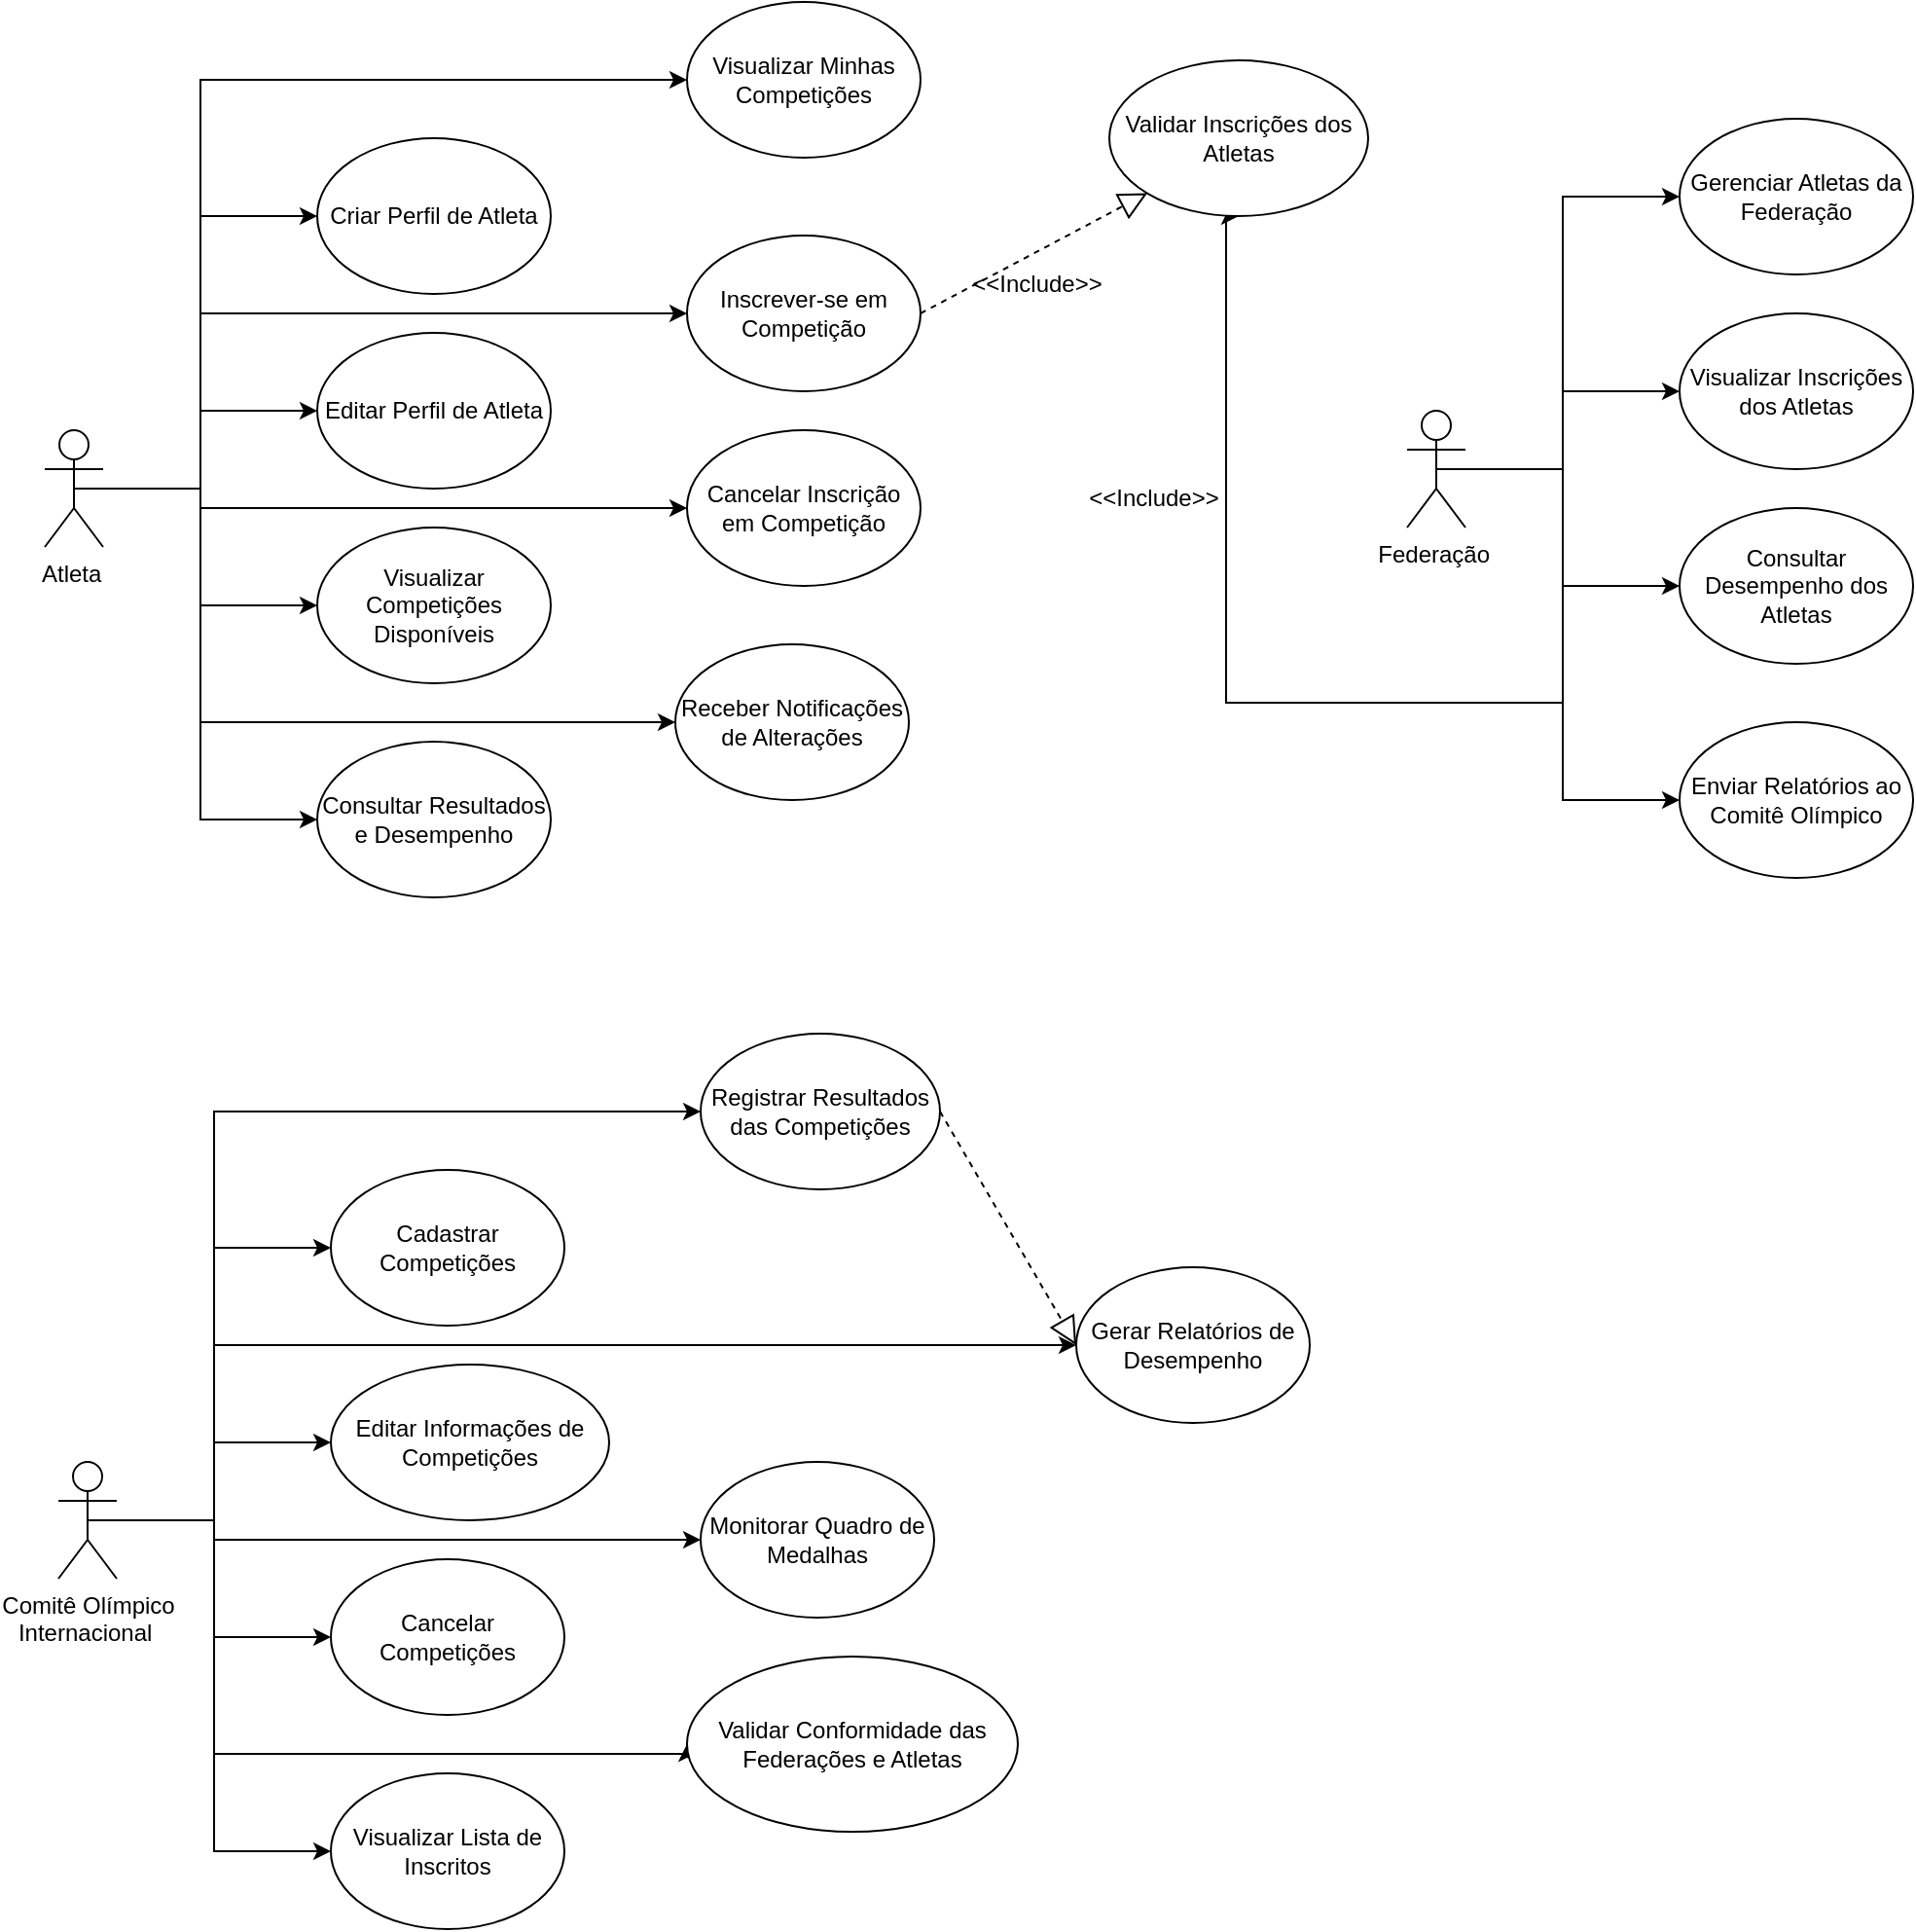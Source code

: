 <mxfile version="28.2.7">
  <diagram name="Página-1" id="nJwkkGnXdFI2yyvV_-uk">
    <mxGraphModel dx="1358" dy="1909" grid="1" gridSize="10" guides="1" tooltips="1" connect="1" arrows="1" fold="1" page="1" pageScale="1" pageWidth="827" pageHeight="1169" math="0" shadow="0">
      <root>
        <mxCell id="0" />
        <mxCell id="1" parent="0" />
        <mxCell id="6rhwbyEfm432iOqaIUgF-7" style="edgeStyle=orthogonalEdgeStyle;rounded=0;orthogonalLoop=1;jettySize=auto;html=1;entryX=0;entryY=0.5;entryDx=0;entryDy=0;" edge="1" parent="1" source="6rhwbyEfm432iOqaIUgF-1" target="6rhwbyEfm432iOqaIUgF-6">
          <mxGeometry relative="1" as="geometry">
            <Array as="points">
              <mxPoint x="240" y="150" />
              <mxPoint x="240" y="110" />
            </Array>
          </mxGeometry>
        </mxCell>
        <mxCell id="6rhwbyEfm432iOqaIUgF-15" style="edgeStyle=orthogonalEdgeStyle;rounded=0;orthogonalLoop=1;jettySize=auto;html=1;" edge="1" parent="1" source="6rhwbyEfm432iOqaIUgF-1" target="6rhwbyEfm432iOqaIUgF-11">
          <mxGeometry relative="1" as="geometry">
            <Array as="points">
              <mxPoint x="240" y="150" />
              <mxPoint x="240" y="-60" />
            </Array>
          </mxGeometry>
        </mxCell>
        <mxCell id="6rhwbyEfm432iOqaIUgF-16" style="edgeStyle=orthogonalEdgeStyle;rounded=0;orthogonalLoop=1;jettySize=auto;html=1;entryX=0;entryY=0.5;entryDx=0;entryDy=0;" edge="1" parent="1" source="6rhwbyEfm432iOqaIUgF-1" target="6rhwbyEfm432iOqaIUgF-9">
          <mxGeometry relative="1" as="geometry">
            <Array as="points">
              <mxPoint x="240" y="150" />
              <mxPoint x="240" y="60" />
            </Array>
          </mxGeometry>
        </mxCell>
        <mxCell id="6rhwbyEfm432iOqaIUgF-17" style="edgeStyle=orthogonalEdgeStyle;rounded=0;orthogonalLoop=1;jettySize=auto;html=1;entryX=0;entryY=0.5;entryDx=0;entryDy=0;" edge="1" parent="1" source="6rhwbyEfm432iOqaIUgF-1" target="6rhwbyEfm432iOqaIUgF-10">
          <mxGeometry relative="1" as="geometry">
            <Array as="points">
              <mxPoint x="240" y="10" />
              <mxPoint x="240" y="160" />
              <mxPoint x="470" y="160" />
            </Array>
          </mxGeometry>
        </mxCell>
        <mxCell id="6rhwbyEfm432iOqaIUgF-18" style="edgeStyle=orthogonalEdgeStyle;rounded=0;orthogonalLoop=1;jettySize=auto;html=1;entryX=0;entryY=0.5;entryDx=0;entryDy=0;" edge="1" parent="1" source="6rhwbyEfm432iOqaIUgF-1" target="6rhwbyEfm432iOqaIUgF-8">
          <mxGeometry relative="1" as="geometry">
            <Array as="points">
              <mxPoint x="240" y="150" />
              <mxPoint x="240" y="210" />
            </Array>
          </mxGeometry>
        </mxCell>
        <mxCell id="6rhwbyEfm432iOqaIUgF-19" style="edgeStyle=orthogonalEdgeStyle;rounded=0;orthogonalLoop=1;jettySize=auto;html=1;entryX=0;entryY=0.5;entryDx=0;entryDy=0;" edge="1" parent="1" source="6rhwbyEfm432iOqaIUgF-1" target="6rhwbyEfm432iOqaIUgF-14">
          <mxGeometry relative="1" as="geometry">
            <Array as="points">
              <mxPoint x="240" y="150" />
              <mxPoint x="240" y="320" />
            </Array>
          </mxGeometry>
        </mxCell>
        <mxCell id="6rhwbyEfm432iOqaIUgF-20" style="edgeStyle=orthogonalEdgeStyle;rounded=0;orthogonalLoop=1;jettySize=auto;html=1;entryX=0;entryY=0.5;entryDx=0;entryDy=0;exitX=0.5;exitY=0;exitDx=0;exitDy=0;exitPerimeter=0;" edge="1" parent="1" source="6rhwbyEfm432iOqaIUgF-1" target="6rhwbyEfm432iOqaIUgF-12">
          <mxGeometry relative="1" as="geometry">
            <mxPoint x="220" y="170" as="sourcePoint" />
            <Array as="points">
              <mxPoint x="175" y="150" />
              <mxPoint x="240" y="150" />
              <mxPoint x="240" y="270" />
            </Array>
          </mxGeometry>
        </mxCell>
        <mxCell id="6rhwbyEfm432iOqaIUgF-22" style="edgeStyle=orthogonalEdgeStyle;rounded=0;orthogonalLoop=1;jettySize=auto;html=1;entryX=0;entryY=0.5;entryDx=0;entryDy=0;exitX=0.5;exitY=0.5;exitDx=0;exitDy=0;exitPerimeter=0;" edge="1" parent="1" source="6rhwbyEfm432iOqaIUgF-1" target="6rhwbyEfm432iOqaIUgF-4">
          <mxGeometry relative="1" as="geometry">
            <Array as="points">
              <mxPoint x="240" y="150" />
              <mxPoint x="240" y="10" />
            </Array>
          </mxGeometry>
        </mxCell>
        <mxCell id="6rhwbyEfm432iOqaIUgF-1" value="Atleta&amp;nbsp;" style="shape=umlActor;verticalLabelPosition=bottom;verticalAlign=top;html=1;outlineConnect=0;" vertex="1" parent="1">
          <mxGeometry x="160" y="120" width="30" height="60" as="geometry" />
        </mxCell>
        <mxCell id="6rhwbyEfm432iOqaIUgF-4" value="Criar Perfil de Atleta" style="ellipse;whiteSpace=wrap;html=1;" vertex="1" parent="1">
          <mxGeometry x="300" y="-30" width="120" height="80" as="geometry" />
        </mxCell>
        <mxCell id="6rhwbyEfm432iOqaIUgF-6" value="Editar Perfil de Atleta" style="ellipse;whiteSpace=wrap;html=1;" vertex="1" parent="1">
          <mxGeometry x="300" y="70" width="120" height="80" as="geometry" />
        </mxCell>
        <mxCell id="6rhwbyEfm432iOqaIUgF-8" value="Visualizar Competições Disponíveis" style="ellipse;whiteSpace=wrap;html=1;" vertex="1" parent="1">
          <mxGeometry x="300" y="170" width="120" height="80" as="geometry" />
        </mxCell>
        <mxCell id="6rhwbyEfm432iOqaIUgF-9" value="Inscrever-se em Competição" style="ellipse;whiteSpace=wrap;html=1;" vertex="1" parent="1">
          <mxGeometry x="490" y="20" width="120" height="80" as="geometry" />
        </mxCell>
        <mxCell id="6rhwbyEfm432iOqaIUgF-10" value="Cancelar Inscrição em Competição" style="ellipse;whiteSpace=wrap;html=1;" vertex="1" parent="1">
          <mxGeometry x="490" y="120" width="120" height="80" as="geometry" />
        </mxCell>
        <mxCell id="6rhwbyEfm432iOqaIUgF-11" value="Visualizar Minhas Competições" style="ellipse;whiteSpace=wrap;html=1;" vertex="1" parent="1">
          <mxGeometry x="490" y="-100" width="120" height="80" as="geometry" />
        </mxCell>
        <mxCell id="6rhwbyEfm432iOqaIUgF-12" value="Receber Notificações de Alterações" style="ellipse;whiteSpace=wrap;html=1;" vertex="1" parent="1">
          <mxGeometry x="484" y="230" width="120" height="80" as="geometry" />
        </mxCell>
        <mxCell id="6rhwbyEfm432iOqaIUgF-14" value="Consultar Resultados e Desempenho" style="ellipse;whiteSpace=wrap;html=1;" vertex="1" parent="1">
          <mxGeometry x="300" y="280" width="120" height="80" as="geometry" />
        </mxCell>
        <mxCell id="6rhwbyEfm432iOqaIUgF-23" style="edgeStyle=orthogonalEdgeStyle;rounded=0;orthogonalLoop=1;jettySize=auto;html=1;entryX=0;entryY=0.5;entryDx=0;entryDy=0;" edge="1" parent="1" source="6rhwbyEfm432iOqaIUgF-31" target="6rhwbyEfm432iOqaIUgF-33">
          <mxGeometry relative="1" as="geometry">
            <Array as="points">
              <mxPoint x="940" y="140" />
              <mxPoint x="940" y="100" />
            </Array>
          </mxGeometry>
        </mxCell>
        <mxCell id="6rhwbyEfm432iOqaIUgF-27" style="edgeStyle=orthogonalEdgeStyle;rounded=0;orthogonalLoop=1;jettySize=auto;html=1;entryX=0;entryY=0.5;entryDx=0;entryDy=0;" edge="1" parent="1" source="6rhwbyEfm432iOqaIUgF-31" target="6rhwbyEfm432iOqaIUgF-34">
          <mxGeometry relative="1" as="geometry">
            <Array as="points">
              <mxPoint x="940" y="140" />
              <mxPoint x="940" y="200" />
            </Array>
          </mxGeometry>
        </mxCell>
        <mxCell id="6rhwbyEfm432iOqaIUgF-28" style="edgeStyle=orthogonalEdgeStyle;rounded=0;orthogonalLoop=1;jettySize=auto;html=1;entryX=0;entryY=0.5;entryDx=0;entryDy=0;" edge="1" parent="1" source="6rhwbyEfm432iOqaIUgF-31" target="6rhwbyEfm432iOqaIUgF-39">
          <mxGeometry relative="1" as="geometry">
            <Array as="points">
              <mxPoint x="940" y="140" />
              <mxPoint x="940" y="310" />
            </Array>
          </mxGeometry>
        </mxCell>
        <mxCell id="6rhwbyEfm432iOqaIUgF-29" style="edgeStyle=orthogonalEdgeStyle;rounded=0;orthogonalLoop=1;jettySize=auto;html=1;entryX=0.5;entryY=1;entryDx=0;entryDy=0;exitX=0.5;exitY=0;exitDx=0;exitDy=0;exitPerimeter=0;" edge="1" parent="1" source="6rhwbyEfm432iOqaIUgF-31" target="6rhwbyEfm432iOqaIUgF-38">
          <mxGeometry relative="1" as="geometry">
            <mxPoint x="920" y="160" as="sourcePoint" />
            <Array as="points">
              <mxPoint x="875" y="140" />
              <mxPoint x="940" y="140" />
              <mxPoint x="940" y="260" />
              <mxPoint x="767" y="260" />
            </Array>
          </mxGeometry>
        </mxCell>
        <mxCell id="6rhwbyEfm432iOqaIUgF-30" style="edgeStyle=orthogonalEdgeStyle;rounded=0;orthogonalLoop=1;jettySize=auto;html=1;entryX=0;entryY=0.5;entryDx=0;entryDy=0;exitX=0.5;exitY=0.5;exitDx=0;exitDy=0;exitPerimeter=0;" edge="1" parent="1" source="6rhwbyEfm432iOqaIUgF-31" target="6rhwbyEfm432iOqaIUgF-32">
          <mxGeometry relative="1" as="geometry">
            <Array as="points">
              <mxPoint x="940" y="140" />
              <mxPoint x="940" />
            </Array>
          </mxGeometry>
        </mxCell>
        <mxCell id="6rhwbyEfm432iOqaIUgF-31" value="Federação&amp;nbsp;" style="shape=umlActor;verticalLabelPosition=bottom;verticalAlign=top;html=1;outlineConnect=0;" vertex="1" parent="1">
          <mxGeometry x="860" y="110" width="30" height="60" as="geometry" />
        </mxCell>
        <mxCell id="6rhwbyEfm432iOqaIUgF-32" value="Gerenciar Atletas da Federação" style="ellipse;whiteSpace=wrap;html=1;" vertex="1" parent="1">
          <mxGeometry x="1000" y="-40" width="120" height="80" as="geometry" />
        </mxCell>
        <mxCell id="6rhwbyEfm432iOqaIUgF-33" value="Visualizar Inscrições dos Atletas" style="ellipse;whiteSpace=wrap;html=1;" vertex="1" parent="1">
          <mxGeometry x="1000" y="60" width="120" height="80" as="geometry" />
        </mxCell>
        <mxCell id="6rhwbyEfm432iOqaIUgF-34" value="Consultar Desempenho dos Atletas" style="ellipse;whiteSpace=wrap;html=1;" vertex="1" parent="1">
          <mxGeometry x="1000" y="160" width="120" height="80" as="geometry" />
        </mxCell>
        <mxCell id="6rhwbyEfm432iOqaIUgF-38" value="Validar Inscrições dos Atletas" style="ellipse;whiteSpace=wrap;html=1;" vertex="1" parent="1">
          <mxGeometry x="707" y="-70" width="133" height="80" as="geometry" />
        </mxCell>
        <mxCell id="6rhwbyEfm432iOqaIUgF-39" value="Enviar Relatórios ao Comitê Olímpico" style="ellipse;whiteSpace=wrap;html=1;" vertex="1" parent="1">
          <mxGeometry x="1000" y="270" width="120" height="80" as="geometry" />
        </mxCell>
        <mxCell id="6rhwbyEfm432iOqaIUgF-45" value="" style="endArrow=block;dashed=1;endFill=0;endSize=12;html=1;rounded=0;exitX=1;exitY=0.5;exitDx=0;exitDy=0;entryX=0;entryY=1;entryDx=0;entryDy=0;" edge="1" parent="1" source="6rhwbyEfm432iOqaIUgF-9" target="6rhwbyEfm432iOqaIUgF-38">
          <mxGeometry width="160" relative="1" as="geometry">
            <mxPoint x="630" y="80" as="sourcePoint" />
            <mxPoint x="790" y="80" as="targetPoint" />
          </mxGeometry>
        </mxCell>
        <mxCell id="6rhwbyEfm432iOqaIUgF-46" value="&amp;lt;&amp;lt;Include&amp;gt;&amp;gt;" style="text;html=1;whiteSpace=wrap;strokeColor=none;fillColor=none;align=center;verticalAlign=middle;rounded=0;" vertex="1" parent="1">
          <mxGeometry x="640" y="30" width="60" height="30" as="geometry" />
        </mxCell>
        <mxCell id="6rhwbyEfm432iOqaIUgF-78" style="edgeStyle=orthogonalEdgeStyle;rounded=0;orthogonalLoop=1;jettySize=auto;html=1;entryX=0;entryY=0.5;entryDx=0;entryDy=0;" edge="1" parent="1" source="6rhwbyEfm432iOqaIUgF-86" target="6rhwbyEfm432iOqaIUgF-88">
          <mxGeometry relative="1" as="geometry">
            <Array as="points">
              <mxPoint x="247" y="680" />
              <mxPoint x="247" y="640" />
            </Array>
          </mxGeometry>
        </mxCell>
        <mxCell id="6rhwbyEfm432iOqaIUgF-79" style="edgeStyle=orthogonalEdgeStyle;rounded=0;orthogonalLoop=1;jettySize=auto;html=1;" edge="1" parent="1" source="6rhwbyEfm432iOqaIUgF-86" target="6rhwbyEfm432iOqaIUgF-92">
          <mxGeometry relative="1" as="geometry">
            <Array as="points">
              <mxPoint x="247" y="680" />
              <mxPoint x="247" y="470" />
            </Array>
          </mxGeometry>
        </mxCell>
        <mxCell id="6rhwbyEfm432iOqaIUgF-80" style="edgeStyle=orthogonalEdgeStyle;rounded=0;orthogonalLoop=1;jettySize=auto;html=1;entryX=0;entryY=0.5;entryDx=0;entryDy=0;" edge="1" parent="1" source="6rhwbyEfm432iOqaIUgF-86" target="6rhwbyEfm432iOqaIUgF-90">
          <mxGeometry relative="1" as="geometry">
            <Array as="points">
              <mxPoint x="247" y="680" />
              <mxPoint x="247" y="590" />
              <mxPoint x="680" y="590" />
            </Array>
            <mxPoint x="770" y="540" as="targetPoint" />
          </mxGeometry>
        </mxCell>
        <mxCell id="6rhwbyEfm432iOqaIUgF-81" style="edgeStyle=orthogonalEdgeStyle;rounded=0;orthogonalLoop=1;jettySize=auto;html=1;entryX=0;entryY=0.5;entryDx=0;entryDy=0;" edge="1" parent="1" source="6rhwbyEfm432iOqaIUgF-86" target="6rhwbyEfm432iOqaIUgF-91">
          <mxGeometry relative="1" as="geometry">
            <Array as="points">
              <mxPoint x="247" y="540" />
              <mxPoint x="247" y="690" />
              <mxPoint x="477" y="690" />
            </Array>
          </mxGeometry>
        </mxCell>
        <mxCell id="6rhwbyEfm432iOqaIUgF-82" style="edgeStyle=orthogonalEdgeStyle;rounded=0;orthogonalLoop=1;jettySize=auto;html=1;entryX=0;entryY=0.5;entryDx=0;entryDy=0;" edge="1" parent="1" source="6rhwbyEfm432iOqaIUgF-86" target="6rhwbyEfm432iOqaIUgF-89">
          <mxGeometry relative="1" as="geometry">
            <Array as="points">
              <mxPoint x="247" y="680" />
              <mxPoint x="247" y="740" />
            </Array>
          </mxGeometry>
        </mxCell>
        <mxCell id="6rhwbyEfm432iOqaIUgF-83" style="edgeStyle=orthogonalEdgeStyle;rounded=0;orthogonalLoop=1;jettySize=auto;html=1;entryX=0;entryY=0.5;entryDx=0;entryDy=0;" edge="1" parent="1" source="6rhwbyEfm432iOqaIUgF-86" target="6rhwbyEfm432iOqaIUgF-94">
          <mxGeometry relative="1" as="geometry">
            <Array as="points">
              <mxPoint x="247" y="680" />
              <mxPoint x="247" y="850" />
            </Array>
          </mxGeometry>
        </mxCell>
        <mxCell id="6rhwbyEfm432iOqaIUgF-84" style="edgeStyle=orthogonalEdgeStyle;rounded=0;orthogonalLoop=1;jettySize=auto;html=1;entryX=0;entryY=0.5;entryDx=0;entryDy=0;exitX=0.5;exitY=0;exitDx=0;exitDy=0;exitPerimeter=0;" edge="1" parent="1" source="6rhwbyEfm432iOqaIUgF-86" target="6rhwbyEfm432iOqaIUgF-93">
          <mxGeometry relative="1" as="geometry">
            <mxPoint x="227" y="700" as="sourcePoint" />
            <Array as="points">
              <mxPoint x="182" y="680" />
              <mxPoint x="247" y="680" />
              <mxPoint x="247" y="800" />
            </Array>
          </mxGeometry>
        </mxCell>
        <mxCell id="6rhwbyEfm432iOqaIUgF-85" style="edgeStyle=orthogonalEdgeStyle;rounded=0;orthogonalLoop=1;jettySize=auto;html=1;entryX=0;entryY=0.5;entryDx=0;entryDy=0;exitX=0.5;exitY=0.5;exitDx=0;exitDy=0;exitPerimeter=0;" edge="1" parent="1" source="6rhwbyEfm432iOqaIUgF-86" target="6rhwbyEfm432iOqaIUgF-87">
          <mxGeometry relative="1" as="geometry">
            <Array as="points">
              <mxPoint x="247" y="680" />
              <mxPoint x="247" y="540" />
            </Array>
          </mxGeometry>
        </mxCell>
        <mxCell id="6rhwbyEfm432iOqaIUgF-86" value="Comitê Olímpico &lt;br&gt;Internacional&amp;nbsp;" style="shape=umlActor;verticalLabelPosition=bottom;verticalAlign=top;html=1;outlineConnect=0;" vertex="1" parent="1">
          <mxGeometry x="167" y="650" width="30" height="60" as="geometry" />
        </mxCell>
        <mxCell id="6rhwbyEfm432iOqaIUgF-87" value="Cadastrar Competições" style="ellipse;whiteSpace=wrap;html=1;" vertex="1" parent="1">
          <mxGeometry x="307" y="500" width="120" height="80" as="geometry" />
        </mxCell>
        <mxCell id="6rhwbyEfm432iOqaIUgF-88" value="Editar Informações de Competições" style="ellipse;whiteSpace=wrap;html=1;" vertex="1" parent="1">
          <mxGeometry x="307" y="600" width="143" height="80" as="geometry" />
        </mxCell>
        <mxCell id="6rhwbyEfm432iOqaIUgF-89" value="Cancelar Competições" style="ellipse;whiteSpace=wrap;html=1;" vertex="1" parent="1">
          <mxGeometry x="307" y="700" width="120" height="80" as="geometry" />
        </mxCell>
        <mxCell id="6rhwbyEfm432iOqaIUgF-90" value="Gerar Relatórios de Desempenho" style="ellipse;whiteSpace=wrap;html=1;" vertex="1" parent="1">
          <mxGeometry x="690" y="550" width="120" height="80" as="geometry" />
        </mxCell>
        <mxCell id="6rhwbyEfm432iOqaIUgF-91" value="Monitorar Quadro de Medalhas" style="ellipse;whiteSpace=wrap;html=1;" vertex="1" parent="1">
          <mxGeometry x="497" y="650" width="120" height="80" as="geometry" />
        </mxCell>
        <mxCell id="6rhwbyEfm432iOqaIUgF-92" value="Registrar Resultados das Competições" style="ellipse;whiteSpace=wrap;html=1;" vertex="1" parent="1">
          <mxGeometry x="497" y="430" width="123" height="80" as="geometry" />
        </mxCell>
        <mxCell id="6rhwbyEfm432iOqaIUgF-93" value="Validar Conformidade das Federações e Atletas" style="ellipse;whiteSpace=wrap;html=1;" vertex="1" parent="1">
          <mxGeometry x="490" y="750" width="170" height="90" as="geometry" />
        </mxCell>
        <mxCell id="6rhwbyEfm432iOqaIUgF-94" value="Visualizar Lista de Inscritos" style="ellipse;whiteSpace=wrap;html=1;" vertex="1" parent="1">
          <mxGeometry x="307" y="810" width="120" height="80" as="geometry" />
        </mxCell>
        <mxCell id="6rhwbyEfm432iOqaIUgF-98" value="&amp;lt;&amp;lt;Include&amp;gt;&amp;gt;" style="text;html=1;whiteSpace=wrap;strokeColor=none;fillColor=none;align=center;verticalAlign=middle;rounded=0;" vertex="1" parent="1">
          <mxGeometry x="700" y="140" width="60" height="30" as="geometry" />
        </mxCell>
        <mxCell id="6rhwbyEfm432iOqaIUgF-99" value="" style="endArrow=block;dashed=1;endFill=0;endSize=12;html=1;rounded=0;exitX=1;exitY=0.5;exitDx=0;exitDy=0;entryX=0;entryY=0.5;entryDx=0;entryDy=0;" edge="1" parent="1" source="6rhwbyEfm432iOqaIUgF-92" target="6rhwbyEfm432iOqaIUgF-90">
          <mxGeometry width="160" relative="1" as="geometry">
            <mxPoint x="630" y="600" as="sourcePoint" />
            <mxPoint x="747" y="538" as="targetPoint" />
          </mxGeometry>
        </mxCell>
      </root>
    </mxGraphModel>
  </diagram>
</mxfile>
